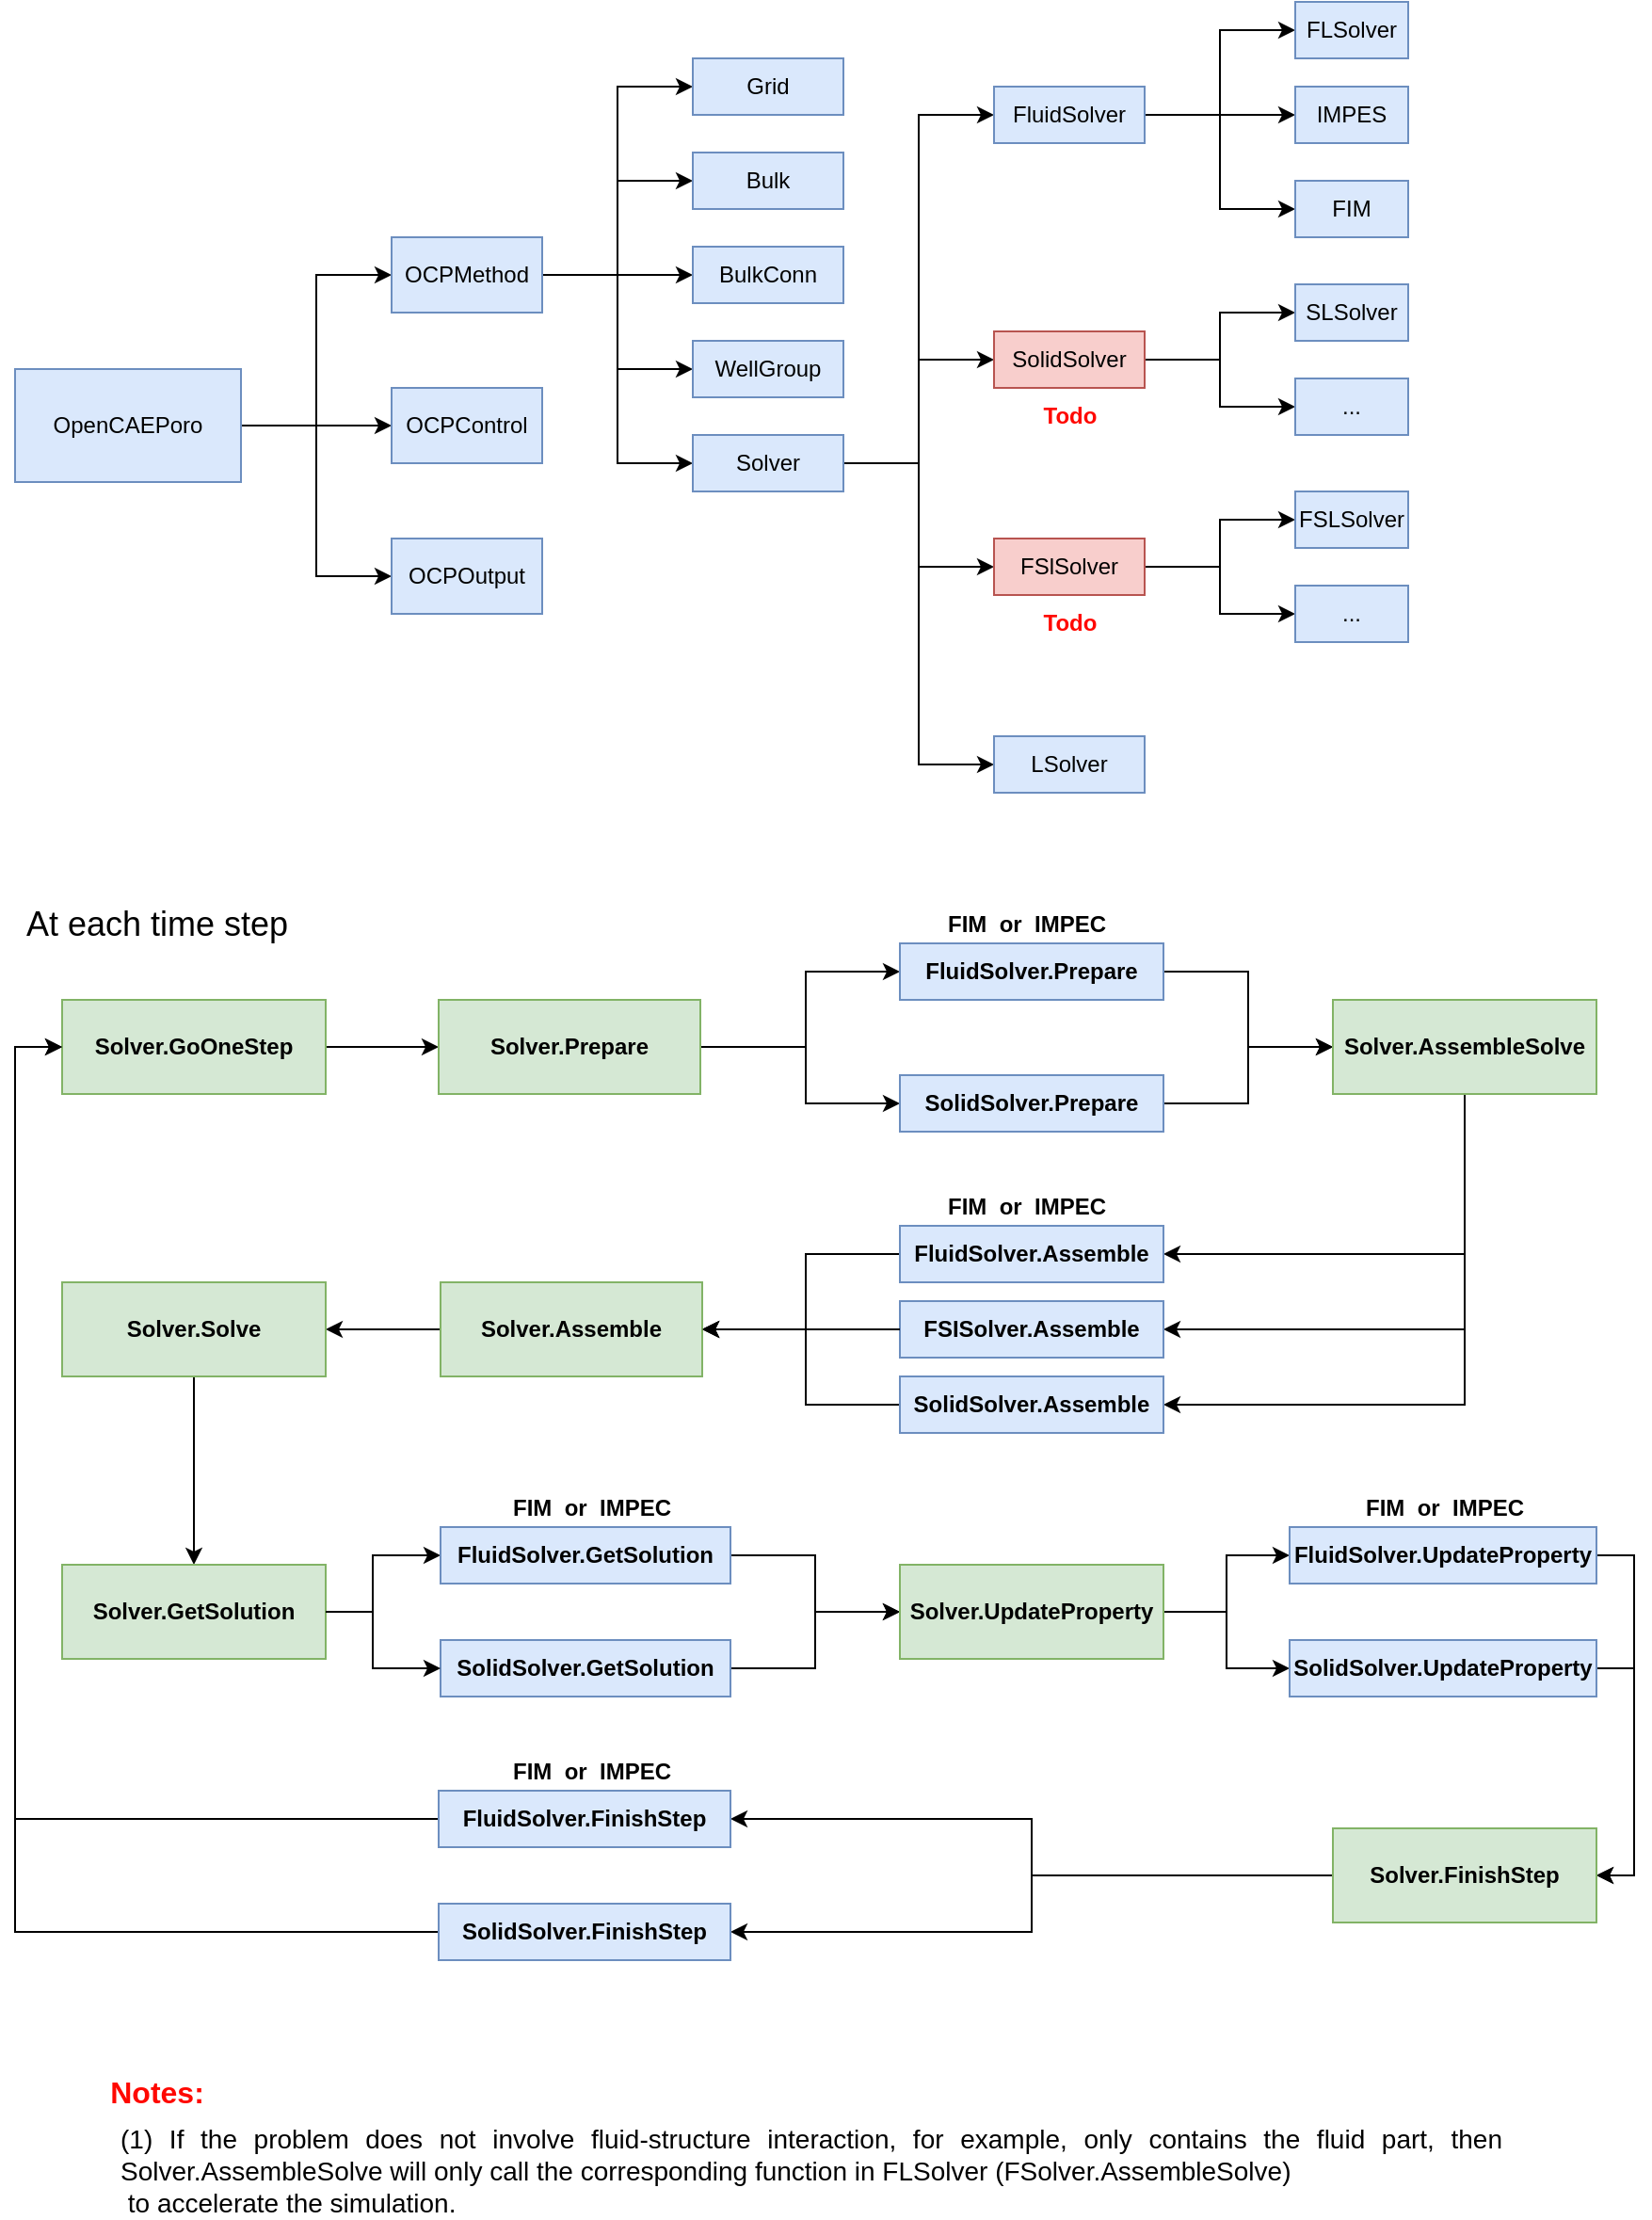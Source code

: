 <mxfile version="15.4.0" type="device"><diagram id="8wKtJb_5iso_8oBsHW1d" name="第 1 页"><mxGraphModel dx="1919" dy="869" grid="1" gridSize="10" guides="1" tooltips="1" connect="1" arrows="1" fold="1" page="1" pageScale="1" pageWidth="827" pageHeight="1169" math="0" shadow="0"><root><mxCell id="0"/><mxCell id="1" parent="0"/><mxCell id="Cne8viu68LR2Bdw7482d-5" style="edgeStyle=orthogonalEdgeStyle;rounded=0;orthogonalLoop=1;jettySize=auto;html=1;exitX=1;exitY=0.5;exitDx=0;exitDy=0;entryX=0;entryY=0.5;entryDx=0;entryDy=0;" parent="1" source="Cne8viu68LR2Bdw7482d-1" target="Cne8viu68LR2Bdw7482d-2" edge="1"><mxGeometry relative="1" as="geometry"/></mxCell><mxCell id="Cne8viu68LR2Bdw7482d-6" style="edgeStyle=orthogonalEdgeStyle;rounded=0;orthogonalLoop=1;jettySize=auto;html=1;exitX=1;exitY=0.5;exitDx=0;exitDy=0;entryX=0;entryY=0.5;entryDx=0;entryDy=0;" parent="1" source="Cne8viu68LR2Bdw7482d-1" target="Cne8viu68LR2Bdw7482d-3" edge="1"><mxGeometry relative="1" as="geometry"/></mxCell><mxCell id="Cne8viu68LR2Bdw7482d-7" style="edgeStyle=orthogonalEdgeStyle;rounded=0;orthogonalLoop=1;jettySize=auto;html=1;exitX=1;exitY=0.5;exitDx=0;exitDy=0;entryX=0;entryY=0.5;entryDx=0;entryDy=0;" parent="1" source="Cne8viu68LR2Bdw7482d-1" target="Cne8viu68LR2Bdw7482d-4" edge="1"><mxGeometry relative="1" as="geometry"/></mxCell><mxCell id="Cne8viu68LR2Bdw7482d-9" style="edgeStyle=orthogonalEdgeStyle;rounded=0;orthogonalLoop=1;jettySize=auto;html=1;exitX=1;exitY=0.5;exitDx=0;exitDy=0;entryX=0;entryY=0.5;entryDx=0;entryDy=0;" parent="1" source="Cne8viu68LR2Bdw7482d-2" target="Cne8viu68LR2Bdw7482d-8" edge="1"><mxGeometry relative="1" as="geometry"/></mxCell><mxCell id="Cne8viu68LR2Bdw7482d-1" value="OpenCAEPoro" style="rounded=0;whiteSpace=wrap;html=1;fillColor=#dae8fc;strokeColor=#6c8ebf;" parent="1" vertex="1"><mxGeometry x="-720" y="235" width="120" height="60" as="geometry"/></mxCell><mxCell id="Cne8viu68LR2Bdw7482d-11" style="edgeStyle=orthogonalEdgeStyle;rounded=0;orthogonalLoop=1;jettySize=auto;html=1;exitX=1;exitY=0.5;exitDx=0;exitDy=0;entryX=0;entryY=0.5;entryDx=0;entryDy=0;" parent="1" source="Cne8viu68LR2Bdw7482d-2" target="Cne8viu68LR2Bdw7482d-10" edge="1"><mxGeometry relative="1" as="geometry"/></mxCell><mxCell id="Cne8viu68LR2Bdw7482d-14" style="edgeStyle=orthogonalEdgeStyle;rounded=0;orthogonalLoop=1;jettySize=auto;html=1;exitX=1;exitY=0.5;exitDx=0;exitDy=0;entryX=0;entryY=0.5;entryDx=0;entryDy=0;" parent="1" source="Cne8viu68LR2Bdw7482d-2" target="Cne8viu68LR2Bdw7482d-12" edge="1"><mxGeometry relative="1" as="geometry"/></mxCell><mxCell id="Cne8viu68LR2Bdw7482d-15" style="edgeStyle=orthogonalEdgeStyle;rounded=0;orthogonalLoop=1;jettySize=auto;html=1;exitX=1;exitY=0.5;exitDx=0;exitDy=0;entryX=0;entryY=0.5;entryDx=0;entryDy=0;" parent="1" source="Cne8viu68LR2Bdw7482d-2" target="Cne8viu68LR2Bdw7482d-13" edge="1"><mxGeometry relative="1" as="geometry"/></mxCell><mxCell id="Cne8viu68LR2Bdw7482d-17" style="edgeStyle=orthogonalEdgeStyle;rounded=0;orthogonalLoop=1;jettySize=auto;html=1;exitX=1;exitY=0.5;exitDx=0;exitDy=0;entryX=0;entryY=0.5;entryDx=0;entryDy=0;" parent="1" source="Cne8viu68LR2Bdw7482d-2" target="Cne8viu68LR2Bdw7482d-16" edge="1"><mxGeometry relative="1" as="geometry"/></mxCell><mxCell id="Cne8viu68LR2Bdw7482d-2" value="OCPMethod" style="rounded=0;whiteSpace=wrap;html=1;fillColor=#dae8fc;strokeColor=#6c8ebf;" parent="1" vertex="1"><mxGeometry x="-520" y="165" width="80" height="40" as="geometry"/></mxCell><mxCell id="Cne8viu68LR2Bdw7482d-3" value="OCPControl" style="rounded=0;whiteSpace=wrap;html=1;fillColor=#dae8fc;strokeColor=#6c8ebf;" parent="1" vertex="1"><mxGeometry x="-520" y="245" width="80" height="40" as="geometry"/></mxCell><mxCell id="Cne8viu68LR2Bdw7482d-4" value="OCPOutput" style="rounded=0;whiteSpace=wrap;html=1;fillColor=#dae8fc;strokeColor=#6c8ebf;" parent="1" vertex="1"><mxGeometry x="-520" y="325" width="80" height="40" as="geometry"/></mxCell><mxCell id="w_g7nyHOeUJJgMjQ11_g-4" style="edgeStyle=orthogonalEdgeStyle;rounded=0;orthogonalLoop=1;jettySize=auto;html=1;exitX=1;exitY=0.5;exitDx=0;exitDy=0;entryX=0;entryY=0.5;entryDx=0;entryDy=0;" parent="1" source="Cne8viu68LR2Bdw7482d-8" target="w_g7nyHOeUJJgMjQ11_g-2" edge="1"><mxGeometry relative="1" as="geometry"/></mxCell><mxCell id="w_g7nyHOeUJJgMjQ11_g-5" style="edgeStyle=orthogonalEdgeStyle;rounded=0;orthogonalLoop=1;jettySize=auto;html=1;exitX=1;exitY=0.5;exitDx=0;exitDy=0;entryX=0;entryY=0.5;entryDx=0;entryDy=0;" parent="1" source="Cne8viu68LR2Bdw7482d-8" target="w_g7nyHOeUJJgMjQ11_g-3" edge="1"><mxGeometry relative="1" as="geometry"/></mxCell><mxCell id="w_g7nyHOeUJJgMjQ11_g-28" style="edgeStyle=orthogonalEdgeStyle;rounded=0;orthogonalLoop=1;jettySize=auto;html=1;exitX=1;exitY=0.5;exitDx=0;exitDy=0;entryX=0;entryY=0.5;entryDx=0;entryDy=0;" parent="1" source="Cne8viu68LR2Bdw7482d-8" target="w_g7nyHOeUJJgMjQ11_g-27" edge="1"><mxGeometry relative="1" as="geometry"/></mxCell><mxCell id="1LSVYJj-Tn-E4dzhFHsI-41" style="edgeStyle=orthogonalEdgeStyle;rounded=0;orthogonalLoop=1;jettySize=auto;html=1;exitX=1;exitY=0.5;exitDx=0;exitDy=0;entryX=0;entryY=0.5;entryDx=0;entryDy=0;" parent="1" source="Cne8viu68LR2Bdw7482d-8" target="1LSVYJj-Tn-E4dzhFHsI-40" edge="1"><mxGeometry relative="1" as="geometry"/></mxCell><mxCell id="Cne8viu68LR2Bdw7482d-8" value="Solver" style="rounded=0;whiteSpace=wrap;html=1;fillColor=#dae8fc;strokeColor=#6c8ebf;" parent="1" vertex="1"><mxGeometry x="-360" y="270" width="80" height="30" as="geometry"/></mxCell><mxCell id="Cne8viu68LR2Bdw7482d-10" value="Grid" style="rounded=0;whiteSpace=wrap;html=1;fillColor=#dae8fc;strokeColor=#6c8ebf;" parent="1" vertex="1"><mxGeometry x="-360" y="70" width="80" height="30" as="geometry"/></mxCell><mxCell id="Cne8viu68LR2Bdw7482d-12" value="Bulk" style="rounded=0;whiteSpace=wrap;html=1;fillColor=#dae8fc;strokeColor=#6c8ebf;" parent="1" vertex="1"><mxGeometry x="-360" y="120" width="80" height="30" as="geometry"/></mxCell><mxCell id="Cne8viu68LR2Bdw7482d-13" value="WellGroup" style="rounded=0;whiteSpace=wrap;html=1;fillColor=#dae8fc;strokeColor=#6c8ebf;" parent="1" vertex="1"><mxGeometry x="-360" y="220" width="80" height="30" as="geometry"/></mxCell><mxCell id="Cne8viu68LR2Bdw7482d-16" value="BulkConn" style="rounded=0;whiteSpace=wrap;html=1;fillColor=#dae8fc;strokeColor=#6c8ebf;" parent="1" vertex="1"><mxGeometry x="-360" y="170" width="80" height="30" as="geometry"/></mxCell><mxCell id="w_g7nyHOeUJJgMjQ11_g-9" style="edgeStyle=orthogonalEdgeStyle;rounded=0;orthogonalLoop=1;jettySize=auto;html=1;exitX=1;exitY=0.5;exitDx=0;exitDy=0;entryX=0;entryY=0.5;entryDx=0;entryDy=0;" parent="1" source="w_g7nyHOeUJJgMjQ11_g-2" target="w_g7nyHOeUJJgMjQ11_g-8" edge="1"><mxGeometry relative="1" as="geometry"/></mxCell><mxCell id="w_g7nyHOeUJJgMjQ11_g-12" style="edgeStyle=orthogonalEdgeStyle;rounded=0;orthogonalLoop=1;jettySize=auto;html=1;exitX=1;exitY=0.5;exitDx=0;exitDy=0;entryX=0;entryY=0.5;entryDx=0;entryDy=0;" parent="1" source="w_g7nyHOeUJJgMjQ11_g-2" target="w_g7nyHOeUJJgMjQ11_g-10" edge="1"><mxGeometry relative="1" as="geometry"/></mxCell><mxCell id="w_g7nyHOeUJJgMjQ11_g-13" style="edgeStyle=orthogonalEdgeStyle;rounded=0;orthogonalLoop=1;jettySize=auto;html=1;exitX=1;exitY=0.5;exitDx=0;exitDy=0;entryX=0;entryY=0.5;entryDx=0;entryDy=0;" parent="1" source="w_g7nyHOeUJJgMjQ11_g-2" target="w_g7nyHOeUJJgMjQ11_g-11" edge="1"><mxGeometry relative="1" as="geometry"/></mxCell><mxCell id="w_g7nyHOeUJJgMjQ11_g-2" value="FluidSolver" style="rounded=0;whiteSpace=wrap;html=1;fillColor=#dae8fc;strokeColor=#6c8ebf;" parent="1" vertex="1"><mxGeometry x="-200" y="85" width="80" height="30" as="geometry"/></mxCell><mxCell id="w_g7nyHOeUJJgMjQ11_g-24" style="edgeStyle=orthogonalEdgeStyle;rounded=0;orthogonalLoop=1;jettySize=auto;html=1;exitX=1;exitY=0.5;exitDx=0;exitDy=0;entryX=0;entryY=0.5;entryDx=0;entryDy=0;" parent="1" source="w_g7nyHOeUJJgMjQ11_g-3" target="w_g7nyHOeUJJgMjQ11_g-23" edge="1"><mxGeometry relative="1" as="geometry"/></mxCell><mxCell id="w_g7nyHOeUJJgMjQ11_g-26" style="edgeStyle=orthogonalEdgeStyle;rounded=0;orthogonalLoop=1;jettySize=auto;html=1;exitX=1;exitY=0.5;exitDx=0;exitDy=0;entryX=0;entryY=0.5;entryDx=0;entryDy=0;" parent="1" source="w_g7nyHOeUJJgMjQ11_g-3" target="w_g7nyHOeUJJgMjQ11_g-25" edge="1"><mxGeometry relative="1" as="geometry"/></mxCell><mxCell id="w_g7nyHOeUJJgMjQ11_g-3" value="SolidSolver" style="rounded=0;whiteSpace=wrap;html=1;fillColor=#f8cecc;strokeColor=#b85450;" parent="1" vertex="1"><mxGeometry x="-200" y="215" width="80" height="30" as="geometry"/></mxCell><mxCell id="w_g7nyHOeUJJgMjQ11_g-8" value="FLSolver" style="rounded=0;whiteSpace=wrap;html=1;fillColor=#dae8fc;strokeColor=#6c8ebf;" parent="1" vertex="1"><mxGeometry x="-40" y="40" width="60" height="30" as="geometry"/></mxCell><mxCell id="w_g7nyHOeUJJgMjQ11_g-10" value="IMPES" style="rounded=0;whiteSpace=wrap;html=1;fillColor=#dae8fc;strokeColor=#6c8ebf;" parent="1" vertex="1"><mxGeometry x="-40" y="85" width="60" height="30" as="geometry"/></mxCell><mxCell id="w_g7nyHOeUJJgMjQ11_g-11" value="FIM" style="rounded=0;whiteSpace=wrap;html=1;fillColor=#dae8fc;strokeColor=#6c8ebf;" parent="1" vertex="1"><mxGeometry x="-40" y="135" width="60" height="30" as="geometry"/></mxCell><mxCell id="w_g7nyHOeUJJgMjQ11_g-23" value="SLSolver" style="rounded=0;whiteSpace=wrap;html=1;fillColor=#dae8fc;strokeColor=#6c8ebf;" parent="1" vertex="1"><mxGeometry x="-40" y="190" width="60" height="30" as="geometry"/></mxCell><mxCell id="w_g7nyHOeUJJgMjQ11_g-25" value="..." style="rounded=0;whiteSpace=wrap;html=1;fillColor=#dae8fc;strokeColor=#6c8ebf;" parent="1" vertex="1"><mxGeometry x="-40" y="240" width="60" height="30" as="geometry"/></mxCell><mxCell id="w_g7nyHOeUJJgMjQ11_g-33" style="edgeStyle=orthogonalEdgeStyle;rounded=0;orthogonalLoop=1;jettySize=auto;html=1;exitX=1;exitY=0.5;exitDx=0;exitDy=0;entryX=0;entryY=0.5;entryDx=0;entryDy=0;" parent="1" source="w_g7nyHOeUJJgMjQ11_g-27" target="w_g7nyHOeUJJgMjQ11_g-31" edge="1"><mxGeometry relative="1" as="geometry"/></mxCell><mxCell id="w_g7nyHOeUJJgMjQ11_g-34" style="edgeStyle=orthogonalEdgeStyle;rounded=0;orthogonalLoop=1;jettySize=auto;html=1;exitX=1;exitY=0.5;exitDx=0;exitDy=0;entryX=0;entryY=0.5;entryDx=0;entryDy=0;" parent="1" source="w_g7nyHOeUJJgMjQ11_g-27" target="w_g7nyHOeUJJgMjQ11_g-32" edge="1"><mxGeometry relative="1" as="geometry"/></mxCell><mxCell id="w_g7nyHOeUJJgMjQ11_g-27" value="FSlSolver" style="rounded=0;whiteSpace=wrap;html=1;fillColor=#f8cecc;strokeColor=#b85450;" parent="1" vertex="1"><mxGeometry x="-200" y="325" width="80" height="30" as="geometry"/></mxCell><mxCell id="w_g7nyHOeUJJgMjQ11_g-31" value="FSLSolver" style="rounded=0;whiteSpace=wrap;html=1;fillColor=#dae8fc;strokeColor=#6c8ebf;" parent="1" vertex="1"><mxGeometry x="-40" y="300" width="60" height="30" as="geometry"/></mxCell><mxCell id="w_g7nyHOeUJJgMjQ11_g-32" value="..." style="rounded=0;whiteSpace=wrap;html=1;fillColor=#dae8fc;strokeColor=#6c8ebf;" parent="1" vertex="1"><mxGeometry x="-40" y="350" width="60" height="30" as="geometry"/></mxCell><mxCell id="1LSVYJj-Tn-E4dzhFHsI-40" value="LSolver" style="rounded=0;whiteSpace=wrap;html=1;fillColor=#dae8fc;strokeColor=#6c8ebf;" parent="1" vertex="1"><mxGeometry x="-200" y="430" width="80" height="30" as="geometry"/></mxCell><mxCell id="zvNG5bmp_V7f0LQiZci7-1" value="&lt;b&gt;&lt;font color=&quot;#ff0800&quot;&gt;Todo&lt;/font&gt;&lt;/b&gt;" style="text;html=1;align=center;verticalAlign=middle;resizable=0;points=[];autosize=1;strokeColor=none;fillColor=none;" parent="1" vertex="1"><mxGeometry x="-180" y="250" width="40" height="20" as="geometry"/></mxCell><mxCell id="zvNG5bmp_V7f0LQiZci7-2" value="&lt;b&gt;&lt;font color=&quot;#ff0800&quot;&gt;Todo&lt;/font&gt;&lt;/b&gt;" style="text;html=1;align=center;verticalAlign=middle;resizable=0;points=[];autosize=1;strokeColor=none;fillColor=none;" parent="1" vertex="1"><mxGeometry x="-180" y="360" width="40" height="20" as="geometry"/></mxCell><mxCell id="zvNG5bmp_V7f0LQiZci7-3" value="&lt;font style=&quot;font-size: 18px&quot;&gt;At each time step&lt;/font&gt;" style="text;html=1;align=center;verticalAlign=middle;resizable=0;points=[];autosize=1;strokeColor=none;fillColor=none;" parent="1" vertex="1"><mxGeometry x="-720" y="520" width="150" height="20" as="geometry"/></mxCell><mxCell id="zvNG5bmp_V7f0LQiZci7-7" style="edgeStyle=orthogonalEdgeStyle;rounded=0;orthogonalLoop=1;jettySize=auto;html=1;exitX=1;exitY=0.5;exitDx=0;exitDy=0;entryX=0;entryY=0.5;entryDx=0;entryDy=0;" parent="1" source="zvNG5bmp_V7f0LQiZci7-4" target="zvNG5bmp_V7f0LQiZci7-6" edge="1"><mxGeometry relative="1" as="geometry"/></mxCell><mxCell id="zvNG5bmp_V7f0LQiZci7-4" value="&lt;b&gt;Solver.GoOneStep&lt;/b&gt;" style="rounded=0;whiteSpace=wrap;html=1;fillColor=#d5e8d4;strokeColor=#82b366;" parent="1" vertex="1"><mxGeometry x="-695" y="570" width="140" height="50" as="geometry"/></mxCell><mxCell id="zvNG5bmp_V7f0LQiZci7-10" style="edgeStyle=orthogonalEdgeStyle;rounded=0;orthogonalLoop=1;jettySize=auto;html=1;exitX=1;exitY=0.5;exitDx=0;exitDy=0;entryX=0;entryY=0.5;entryDx=0;entryDy=0;" parent="1" source="zvNG5bmp_V7f0LQiZci7-6" target="zvNG5bmp_V7f0LQiZci7-8" edge="1"><mxGeometry relative="1" as="geometry"><Array as="points"><mxPoint x="-300" y="595"/><mxPoint x="-300" y="555"/></Array></mxGeometry></mxCell><mxCell id="zvNG5bmp_V7f0LQiZci7-11" style="edgeStyle=orthogonalEdgeStyle;rounded=0;orthogonalLoop=1;jettySize=auto;html=1;exitX=1;exitY=0.5;exitDx=0;exitDy=0;entryX=0;entryY=0.5;entryDx=0;entryDy=0;" parent="1" source="zvNG5bmp_V7f0LQiZci7-6" target="zvNG5bmp_V7f0LQiZci7-9" edge="1"><mxGeometry relative="1" as="geometry"><Array as="points"><mxPoint x="-300" y="595"/><mxPoint x="-300" y="625"/></Array></mxGeometry></mxCell><mxCell id="zvNG5bmp_V7f0LQiZci7-6" value="&lt;b&gt;Solver.Prepare&lt;/b&gt;" style="rounded=0;whiteSpace=wrap;html=1;fillColor=#d5e8d4;strokeColor=#82b366;" parent="1" vertex="1"><mxGeometry x="-495" y="570" width="139" height="50" as="geometry"/></mxCell><mxCell id="zvNG5bmp_V7f0LQiZci7-39" style="edgeStyle=orthogonalEdgeStyle;rounded=0;orthogonalLoop=1;jettySize=auto;html=1;exitX=1;exitY=0.5;exitDx=0;exitDy=0;entryX=0;entryY=0.5;entryDx=0;entryDy=0;" parent="1" source="zvNG5bmp_V7f0LQiZci7-8" target="zvNG5bmp_V7f0LQiZci7-18" edge="1"><mxGeometry relative="1" as="geometry"/></mxCell><mxCell id="zvNG5bmp_V7f0LQiZci7-8" value="&lt;b&gt;FluidSolver.Prepare&lt;/b&gt;" style="rounded=0;whiteSpace=wrap;html=1;fillColor=#dae8fc;strokeColor=#6c8ebf;" parent="1" vertex="1"><mxGeometry x="-250" y="540" width="140" height="30" as="geometry"/></mxCell><mxCell id="zvNG5bmp_V7f0LQiZci7-40" style="edgeStyle=orthogonalEdgeStyle;rounded=0;orthogonalLoop=1;jettySize=auto;html=1;exitX=1;exitY=0.5;exitDx=0;exitDy=0;entryX=0;entryY=0.5;entryDx=0;entryDy=0;" parent="1" source="zvNG5bmp_V7f0LQiZci7-9" target="zvNG5bmp_V7f0LQiZci7-18" edge="1"><mxGeometry relative="1" as="geometry"/></mxCell><mxCell id="zvNG5bmp_V7f0LQiZci7-9" value="&lt;b&gt;SolidSolver.Prepare&lt;/b&gt;" style="rounded=0;whiteSpace=wrap;html=1;fillColor=#dae8fc;strokeColor=#6c8ebf;" parent="1" vertex="1"><mxGeometry x="-250" y="610" width="140" height="30" as="geometry"/></mxCell><mxCell id="zvNG5bmp_V7f0LQiZci7-24" style="edgeStyle=orthogonalEdgeStyle;rounded=0;orthogonalLoop=1;jettySize=auto;html=1;exitX=0.5;exitY=1;exitDx=0;exitDy=0;entryX=1;entryY=0.5;entryDx=0;entryDy=0;" parent="1" source="zvNG5bmp_V7f0LQiZci7-18" target="zvNG5bmp_V7f0LQiZci7-22" edge="1"><mxGeometry relative="1" as="geometry"/></mxCell><mxCell id="zvNG5bmp_V7f0LQiZci7-25" style="edgeStyle=orthogonalEdgeStyle;rounded=0;orthogonalLoop=1;jettySize=auto;html=1;exitX=0.5;exitY=1;exitDx=0;exitDy=0;entryX=1;entryY=0.5;entryDx=0;entryDy=0;" parent="1" source="zvNG5bmp_V7f0LQiZci7-18" target="zvNG5bmp_V7f0LQiZci7-23" edge="1"><mxGeometry relative="1" as="geometry"/></mxCell><mxCell id="zvNG5bmp_V7f0LQiZci7-70" style="edgeStyle=orthogonalEdgeStyle;rounded=0;orthogonalLoop=1;jettySize=auto;html=1;exitX=0.5;exitY=1;exitDx=0;exitDy=0;entryX=1;entryY=0.5;entryDx=0;entryDy=0;" parent="1" source="zvNG5bmp_V7f0LQiZci7-18" target="zvNG5bmp_V7f0LQiZci7-69" edge="1"><mxGeometry relative="1" as="geometry"/></mxCell><mxCell id="zvNG5bmp_V7f0LQiZci7-18" value="&lt;b&gt;Solver.AssembleSolve&lt;/b&gt;" style="rounded=0;whiteSpace=wrap;html=1;fillColor=#d5e8d4;strokeColor=#82b366;" parent="1" vertex="1"><mxGeometry x="-20" y="570" width="140" height="50" as="geometry"/></mxCell><mxCell id="zvNG5bmp_V7f0LQiZci7-29" style="edgeStyle=orthogonalEdgeStyle;rounded=0;orthogonalLoop=1;jettySize=auto;html=1;exitX=0;exitY=0.5;exitDx=0;exitDy=0;entryX=1;entryY=0.5;entryDx=0;entryDy=0;" parent="1" source="zvNG5bmp_V7f0LQiZci7-22" target="zvNG5bmp_V7f0LQiZci7-26" edge="1"><mxGeometry relative="1" as="geometry"><Array as="points"><mxPoint x="-300" y="705"/><mxPoint x="-300" y="745"/></Array></mxGeometry></mxCell><mxCell id="zvNG5bmp_V7f0LQiZci7-22" value="&lt;b&gt;FluidSolver.Assemble&lt;/b&gt;" style="rounded=0;whiteSpace=wrap;html=1;fillColor=#dae8fc;strokeColor=#6c8ebf;" parent="1" vertex="1"><mxGeometry x="-250" y="690" width="140" height="30" as="geometry"/></mxCell><mxCell id="zvNG5bmp_V7f0LQiZci7-30" style="edgeStyle=orthogonalEdgeStyle;rounded=0;orthogonalLoop=1;jettySize=auto;html=1;exitX=0;exitY=0.5;exitDx=0;exitDy=0;entryX=1;entryY=0.5;entryDx=0;entryDy=0;" parent="1" source="zvNG5bmp_V7f0LQiZci7-23" target="zvNG5bmp_V7f0LQiZci7-26" edge="1"><mxGeometry relative="1" as="geometry"><Array as="points"><mxPoint x="-300" y="785"/><mxPoint x="-300" y="745"/></Array></mxGeometry></mxCell><mxCell id="zvNG5bmp_V7f0LQiZci7-23" value="&lt;b&gt;SolidSolver.Assemble&lt;/b&gt;" style="rounded=0;whiteSpace=wrap;html=1;fillColor=#dae8fc;strokeColor=#6c8ebf;" parent="1" vertex="1"><mxGeometry x="-250" y="770" width="140" height="30" as="geometry"/></mxCell><mxCell id="zvNG5bmp_V7f0LQiZci7-32" style="edgeStyle=orthogonalEdgeStyle;rounded=0;orthogonalLoop=1;jettySize=auto;html=1;exitX=0;exitY=0.5;exitDx=0;exitDy=0;entryX=1;entryY=0.5;entryDx=0;entryDy=0;" parent="1" source="zvNG5bmp_V7f0LQiZci7-26" target="zvNG5bmp_V7f0LQiZci7-31" edge="1"><mxGeometry relative="1" as="geometry"/></mxCell><mxCell id="zvNG5bmp_V7f0LQiZci7-26" value="&lt;b&gt;Solver.Assemble&lt;/b&gt;" style="rounded=0;whiteSpace=wrap;html=1;fillColor=#d5e8d4;strokeColor=#82b366;" parent="1" vertex="1"><mxGeometry x="-494" y="720" width="139" height="50" as="geometry"/></mxCell><mxCell id="zvNG5bmp_V7f0LQiZci7-43" style="edgeStyle=orthogonalEdgeStyle;rounded=0;orthogonalLoop=1;jettySize=auto;html=1;exitX=0.5;exitY=1;exitDx=0;exitDy=0;entryX=0.5;entryY=0;entryDx=0;entryDy=0;" parent="1" source="zvNG5bmp_V7f0LQiZci7-31" target="zvNG5bmp_V7f0LQiZci7-34" edge="1"><mxGeometry relative="1" as="geometry"/></mxCell><mxCell id="zvNG5bmp_V7f0LQiZci7-31" value="&lt;b&gt;Solver.Solve&lt;/b&gt;" style="rounded=0;whiteSpace=wrap;html=1;fillColor=#d5e8d4;strokeColor=#82b366;" parent="1" vertex="1"><mxGeometry x="-695" y="720" width="140" height="50" as="geometry"/></mxCell><mxCell id="zvNG5bmp_V7f0LQiZci7-45" style="edgeStyle=orthogonalEdgeStyle;rounded=0;orthogonalLoop=1;jettySize=auto;html=1;exitX=1;exitY=0.5;exitDx=0;exitDy=0;entryX=0;entryY=0.5;entryDx=0;entryDy=0;" parent="1" source="zvNG5bmp_V7f0LQiZci7-34" target="zvNG5bmp_V7f0LQiZci7-44" edge="1"><mxGeometry relative="1" as="geometry"><Array as="points"><mxPoint x="-530" y="895"/><mxPoint x="-530" y="865"/></Array></mxGeometry></mxCell><mxCell id="zvNG5bmp_V7f0LQiZci7-34" value="&lt;b&gt;Solver.GetSolution&lt;/b&gt;" style="rounded=0;whiteSpace=wrap;html=1;fillColor=#d5e8d4;strokeColor=#82b366;" parent="1" vertex="1"><mxGeometry x="-695" y="870" width="140" height="50" as="geometry"/></mxCell><mxCell id="zvNG5bmp_V7f0LQiZci7-41" value="&lt;b&gt;FIM&amp;nbsp; or&amp;nbsp; IMPEC&lt;/b&gt;" style="text;html=1;align=center;verticalAlign=middle;resizable=0;points=[];autosize=1;strokeColor=none;fillColor=none;" parent="1" vertex="1"><mxGeometry x="-233.5" y="520" width="100" height="20" as="geometry"/></mxCell><mxCell id="zvNG5bmp_V7f0LQiZci7-42" value="&lt;b&gt;FIM&amp;nbsp; or&amp;nbsp; IMPEC&lt;/b&gt;" style="text;html=1;align=center;verticalAlign=middle;resizable=0;points=[];autosize=1;strokeColor=none;fillColor=none;" parent="1" vertex="1"><mxGeometry x="-233.5" y="670" width="100" height="20" as="geometry"/></mxCell><mxCell id="zvNG5bmp_V7f0LQiZci7-50" style="edgeStyle=orthogonalEdgeStyle;rounded=0;orthogonalLoop=1;jettySize=auto;html=1;exitX=1;exitY=0.5;exitDx=0;exitDy=0;entryX=0;entryY=0.5;entryDx=0;entryDy=0;" parent="1" source="zvNG5bmp_V7f0LQiZci7-44" target="zvNG5bmp_V7f0LQiZci7-49" edge="1"><mxGeometry relative="1" as="geometry"/></mxCell><mxCell id="zvNG5bmp_V7f0LQiZci7-44" value="&lt;b&gt;FluidSolver.GetSolution&lt;/b&gt;" style="rounded=0;whiteSpace=wrap;html=1;fillColor=#dae8fc;strokeColor=#6c8ebf;" parent="1" vertex="1"><mxGeometry x="-494" y="850" width="154" height="30" as="geometry"/></mxCell><mxCell id="zvNG5bmp_V7f0LQiZci7-51" style="edgeStyle=orthogonalEdgeStyle;rounded=0;orthogonalLoop=1;jettySize=auto;html=1;exitX=1;exitY=0.5;exitDx=0;exitDy=0;entryX=0;entryY=0.5;entryDx=0;entryDy=0;" parent="1" source="zvNG5bmp_V7f0LQiZci7-46" target="zvNG5bmp_V7f0LQiZci7-49" edge="1"><mxGeometry relative="1" as="geometry"/></mxCell><mxCell id="zvNG5bmp_V7f0LQiZci7-46" value="&lt;b&gt;SolidSolver.GetSolution&lt;/b&gt;" style="rounded=0;whiteSpace=wrap;html=1;fillColor=#dae8fc;strokeColor=#6c8ebf;" parent="1" vertex="1"><mxGeometry x="-494" y="910" width="154" height="30" as="geometry"/></mxCell><mxCell id="zvNG5bmp_V7f0LQiZci7-48" value="&lt;b&gt;FIM&amp;nbsp; or&amp;nbsp; IMPEC&lt;/b&gt;" style="text;html=1;align=center;verticalAlign=middle;resizable=0;points=[];autosize=1;strokeColor=none;fillColor=none;" parent="1" vertex="1"><mxGeometry x="-464" y="830" width="100" height="20" as="geometry"/></mxCell><mxCell id="zvNG5bmp_V7f0LQiZci7-54" style="edgeStyle=orthogonalEdgeStyle;rounded=0;orthogonalLoop=1;jettySize=auto;html=1;exitX=1;exitY=0.5;exitDx=0;exitDy=0;entryX=0;entryY=0.5;entryDx=0;entryDy=0;" parent="1" source="zvNG5bmp_V7f0LQiZci7-49" target="zvNG5bmp_V7f0LQiZci7-52" edge="1"><mxGeometry relative="1" as="geometry"/></mxCell><mxCell id="zvNG5bmp_V7f0LQiZci7-55" style="edgeStyle=orthogonalEdgeStyle;rounded=0;orthogonalLoop=1;jettySize=auto;html=1;exitX=1;exitY=0.5;exitDx=0;exitDy=0;entryX=0;entryY=0.5;entryDx=0;entryDy=0;" parent="1" source="zvNG5bmp_V7f0LQiZci7-49" target="zvNG5bmp_V7f0LQiZci7-53" edge="1"><mxGeometry relative="1" as="geometry"/></mxCell><mxCell id="zvNG5bmp_V7f0LQiZci7-49" value="&lt;b&gt;Solver.UpdateProperty&lt;/b&gt;" style="rounded=0;whiteSpace=wrap;html=1;fillColor=#d5e8d4;strokeColor=#82b366;" parent="1" vertex="1"><mxGeometry x="-250" y="870" width="140" height="50" as="geometry"/></mxCell><mxCell id="zvNG5bmp_V7f0LQiZci7-58" style="edgeStyle=orthogonalEdgeStyle;rounded=0;orthogonalLoop=1;jettySize=auto;html=1;exitX=1;exitY=0.5;exitDx=0;exitDy=0;entryX=1;entryY=0.5;entryDx=0;entryDy=0;" parent="1" source="zvNG5bmp_V7f0LQiZci7-52" target="zvNG5bmp_V7f0LQiZci7-57" edge="1"><mxGeometry relative="1" as="geometry"/></mxCell><mxCell id="zvNG5bmp_V7f0LQiZci7-52" value="&lt;b&gt;FluidSolver.UpdateProperty&lt;/b&gt;" style="rounded=0;whiteSpace=wrap;html=1;fillColor=#dae8fc;strokeColor=#6c8ebf;" parent="1" vertex="1"><mxGeometry x="-43" y="850" width="163" height="30" as="geometry"/></mxCell><mxCell id="zvNG5bmp_V7f0LQiZci7-59" style="edgeStyle=orthogonalEdgeStyle;rounded=0;orthogonalLoop=1;jettySize=auto;html=1;exitX=1;exitY=0.5;exitDx=0;exitDy=0;entryX=1;entryY=0.5;entryDx=0;entryDy=0;" parent="1" source="zvNG5bmp_V7f0LQiZci7-53" target="zvNG5bmp_V7f0LQiZci7-57" edge="1"><mxGeometry relative="1" as="geometry"/></mxCell><mxCell id="zvNG5bmp_V7f0LQiZci7-53" value="&lt;b&gt;SolidSolver.UpdateProperty&lt;/b&gt;" style="rounded=0;whiteSpace=wrap;html=1;fillColor=#dae8fc;strokeColor=#6c8ebf;" parent="1" vertex="1"><mxGeometry x="-43" y="910" width="163" height="30" as="geometry"/></mxCell><mxCell id="zvNG5bmp_V7f0LQiZci7-56" value="&lt;b&gt;FIM&amp;nbsp; or&amp;nbsp; IMPEC&lt;/b&gt;" style="text;html=1;align=center;verticalAlign=middle;resizable=0;points=[];autosize=1;strokeColor=none;fillColor=none;" parent="1" vertex="1"><mxGeometry x="-11.5" y="830" width="100" height="20" as="geometry"/></mxCell><mxCell id="zvNG5bmp_V7f0LQiZci7-61" style="edgeStyle=orthogonalEdgeStyle;rounded=0;orthogonalLoop=1;jettySize=auto;html=1;exitX=0;exitY=0.5;exitDx=0;exitDy=0;entryX=1;entryY=0.5;entryDx=0;entryDy=0;" parent="1" source="zvNG5bmp_V7f0LQiZci7-57" target="zvNG5bmp_V7f0LQiZci7-60" edge="1"><mxGeometry relative="1" as="geometry"/></mxCell><mxCell id="zvNG5bmp_V7f0LQiZci7-63" style="edgeStyle=orthogonalEdgeStyle;rounded=0;orthogonalLoop=1;jettySize=auto;html=1;exitX=0;exitY=0.5;exitDx=0;exitDy=0;entryX=1;entryY=0.5;entryDx=0;entryDy=0;" parent="1" source="zvNG5bmp_V7f0LQiZci7-57" target="zvNG5bmp_V7f0LQiZci7-62" edge="1"><mxGeometry relative="1" as="geometry"/></mxCell><mxCell id="zvNG5bmp_V7f0LQiZci7-57" value="&lt;b&gt;Solver.FinishStep&lt;/b&gt;" style="rounded=0;whiteSpace=wrap;html=1;fillColor=#d5e8d4;strokeColor=#82b366;" parent="1" vertex="1"><mxGeometry x="-20" y="1010" width="140" height="50" as="geometry"/></mxCell><mxCell id="zvNG5bmp_V7f0LQiZci7-64" style="edgeStyle=orthogonalEdgeStyle;rounded=0;orthogonalLoop=1;jettySize=auto;html=1;exitX=0;exitY=0.5;exitDx=0;exitDy=0;entryX=0;entryY=0.5;entryDx=0;entryDy=0;" parent="1" source="zvNG5bmp_V7f0LQiZci7-60" target="zvNG5bmp_V7f0LQiZci7-4" edge="1"><mxGeometry relative="1" as="geometry"><Array as="points"><mxPoint x="-720" y="1005"/><mxPoint x="-720" y="595"/></Array></mxGeometry></mxCell><mxCell id="zvNG5bmp_V7f0LQiZci7-60" value="&lt;b&gt;FluidSolver.FinishStep&lt;/b&gt;" style="rounded=0;whiteSpace=wrap;html=1;fillColor=#dae8fc;strokeColor=#6c8ebf;" parent="1" vertex="1"><mxGeometry x="-495" y="990" width="155" height="30" as="geometry"/></mxCell><mxCell id="zvNG5bmp_V7f0LQiZci7-65" style="edgeStyle=orthogonalEdgeStyle;rounded=0;orthogonalLoop=1;jettySize=auto;html=1;exitX=0;exitY=0.5;exitDx=0;exitDy=0;entryX=0;entryY=0.5;entryDx=0;entryDy=0;" parent="1" source="zvNG5bmp_V7f0LQiZci7-62" target="zvNG5bmp_V7f0LQiZci7-4" edge="1"><mxGeometry relative="1" as="geometry"><Array as="points"><mxPoint x="-720" y="1065"/><mxPoint x="-720" y="595"/></Array></mxGeometry></mxCell><mxCell id="zvNG5bmp_V7f0LQiZci7-62" value="&lt;b&gt;SolidSolver.FinishStep&lt;/b&gt;" style="rounded=0;whiteSpace=wrap;html=1;fillColor=#dae8fc;strokeColor=#6c8ebf;" parent="1" vertex="1"><mxGeometry x="-495" y="1050" width="155" height="30" as="geometry"/></mxCell><mxCell id="zvNG5bmp_V7f0LQiZci7-66" value="&lt;b&gt;FIM&amp;nbsp; or&amp;nbsp; IMPEC&lt;/b&gt;" style="text;html=1;align=center;verticalAlign=middle;resizable=0;points=[];autosize=1;strokeColor=none;fillColor=none;" parent="1" vertex="1"><mxGeometry x="-464.5" y="970" width="100" height="20" as="geometry"/></mxCell><mxCell id="zvNG5bmp_V7f0LQiZci7-67" value="&lt;b&gt;&lt;font color=&quot;#ff0800&quot; style=&quot;font-size: 16px&quot;&gt;Notes:&lt;/font&gt;&lt;/b&gt;" style="text;html=1;align=center;verticalAlign=middle;resizable=0;points=[];autosize=1;strokeColor=none;fillColor=none;" parent="1" vertex="1"><mxGeometry x="-680" y="1140" width="70" height="20" as="geometry"/></mxCell><mxCell id="zvNG5bmp_V7f0LQiZci7-68" value="&lt;div style=&quot;text-align: justify&quot;&gt;&lt;span&gt;&lt;font style=&quot;font-size: 14px&quot;&gt;(1) If the problem does not involve fluid-structure interaction, for example, only contains the fluid part, then Solver.AssembleSolve will only call the corresponding function in FLSolver&amp;nbsp;&lt;/font&gt;&lt;/span&gt;&lt;span&gt;&lt;font style=&quot;font-size: 14px&quot;&gt;(FSolver.AssembleSolve)&amp;nbsp;&lt;/font&gt;&lt;/span&gt;&lt;/div&gt;&lt;div style=&quot;text-align: justify&quot;&gt;&lt;span&gt;&lt;font style=&quot;font-size: 14px&quot;&gt;&amp;nbsp;to&amp;nbsp;&lt;/font&gt;&lt;/span&gt;&lt;span style=&quot;font-size: 14px&quot;&gt;accelerate the simulation.&lt;/span&gt;&lt;/div&gt;" style="text;whiteSpace=wrap;html=1;" parent="1" vertex="1"><mxGeometry x="-666" y="1160" width="736" height="30" as="geometry"/></mxCell><mxCell id="zvNG5bmp_V7f0LQiZci7-69" value="&lt;b&gt;FSISolver.Assemble&lt;/b&gt;" style="rounded=0;whiteSpace=wrap;html=1;fillColor=#dae8fc;strokeColor=#6c8ebf;" parent="1" vertex="1"><mxGeometry x="-250" y="730" width="140" height="30" as="geometry"/></mxCell><mxCell id="QqwTI1LL96N9WmlSaJch-1" style="edgeStyle=orthogonalEdgeStyle;rounded=0;orthogonalLoop=1;jettySize=auto;html=1;exitX=0;exitY=0.5;exitDx=0;exitDy=0;entryX=1;entryY=0.5;entryDx=0;entryDy=0;" parent="1" source="zvNG5bmp_V7f0LQiZci7-69" target="zvNG5bmp_V7f0LQiZci7-26" edge="1"><mxGeometry relative="1" as="geometry"><mxPoint x="-484" y="755" as="sourcePoint"/><mxPoint x="-344" y="745" as="targetPoint"/></mxGeometry></mxCell><mxCell id="xOPCsxV6cRM-oEcKsIkl-1" style="edgeStyle=orthogonalEdgeStyle;rounded=0;orthogonalLoop=1;jettySize=auto;html=1;exitX=1;exitY=0.5;exitDx=0;exitDy=0;entryX=0;entryY=0.5;entryDx=0;entryDy=0;" parent="1" source="zvNG5bmp_V7f0LQiZci7-34" target="zvNG5bmp_V7f0LQiZci7-46" edge="1"><mxGeometry relative="1" as="geometry"><mxPoint x="-545" y="905" as="sourcePoint"/><mxPoint x="-484" y="875" as="targetPoint"/><Array as="points"><mxPoint x="-530" y="895"/><mxPoint x="-530" y="925"/></Array></mxGeometry></mxCell></root></mxGraphModel></diagram></mxfile>